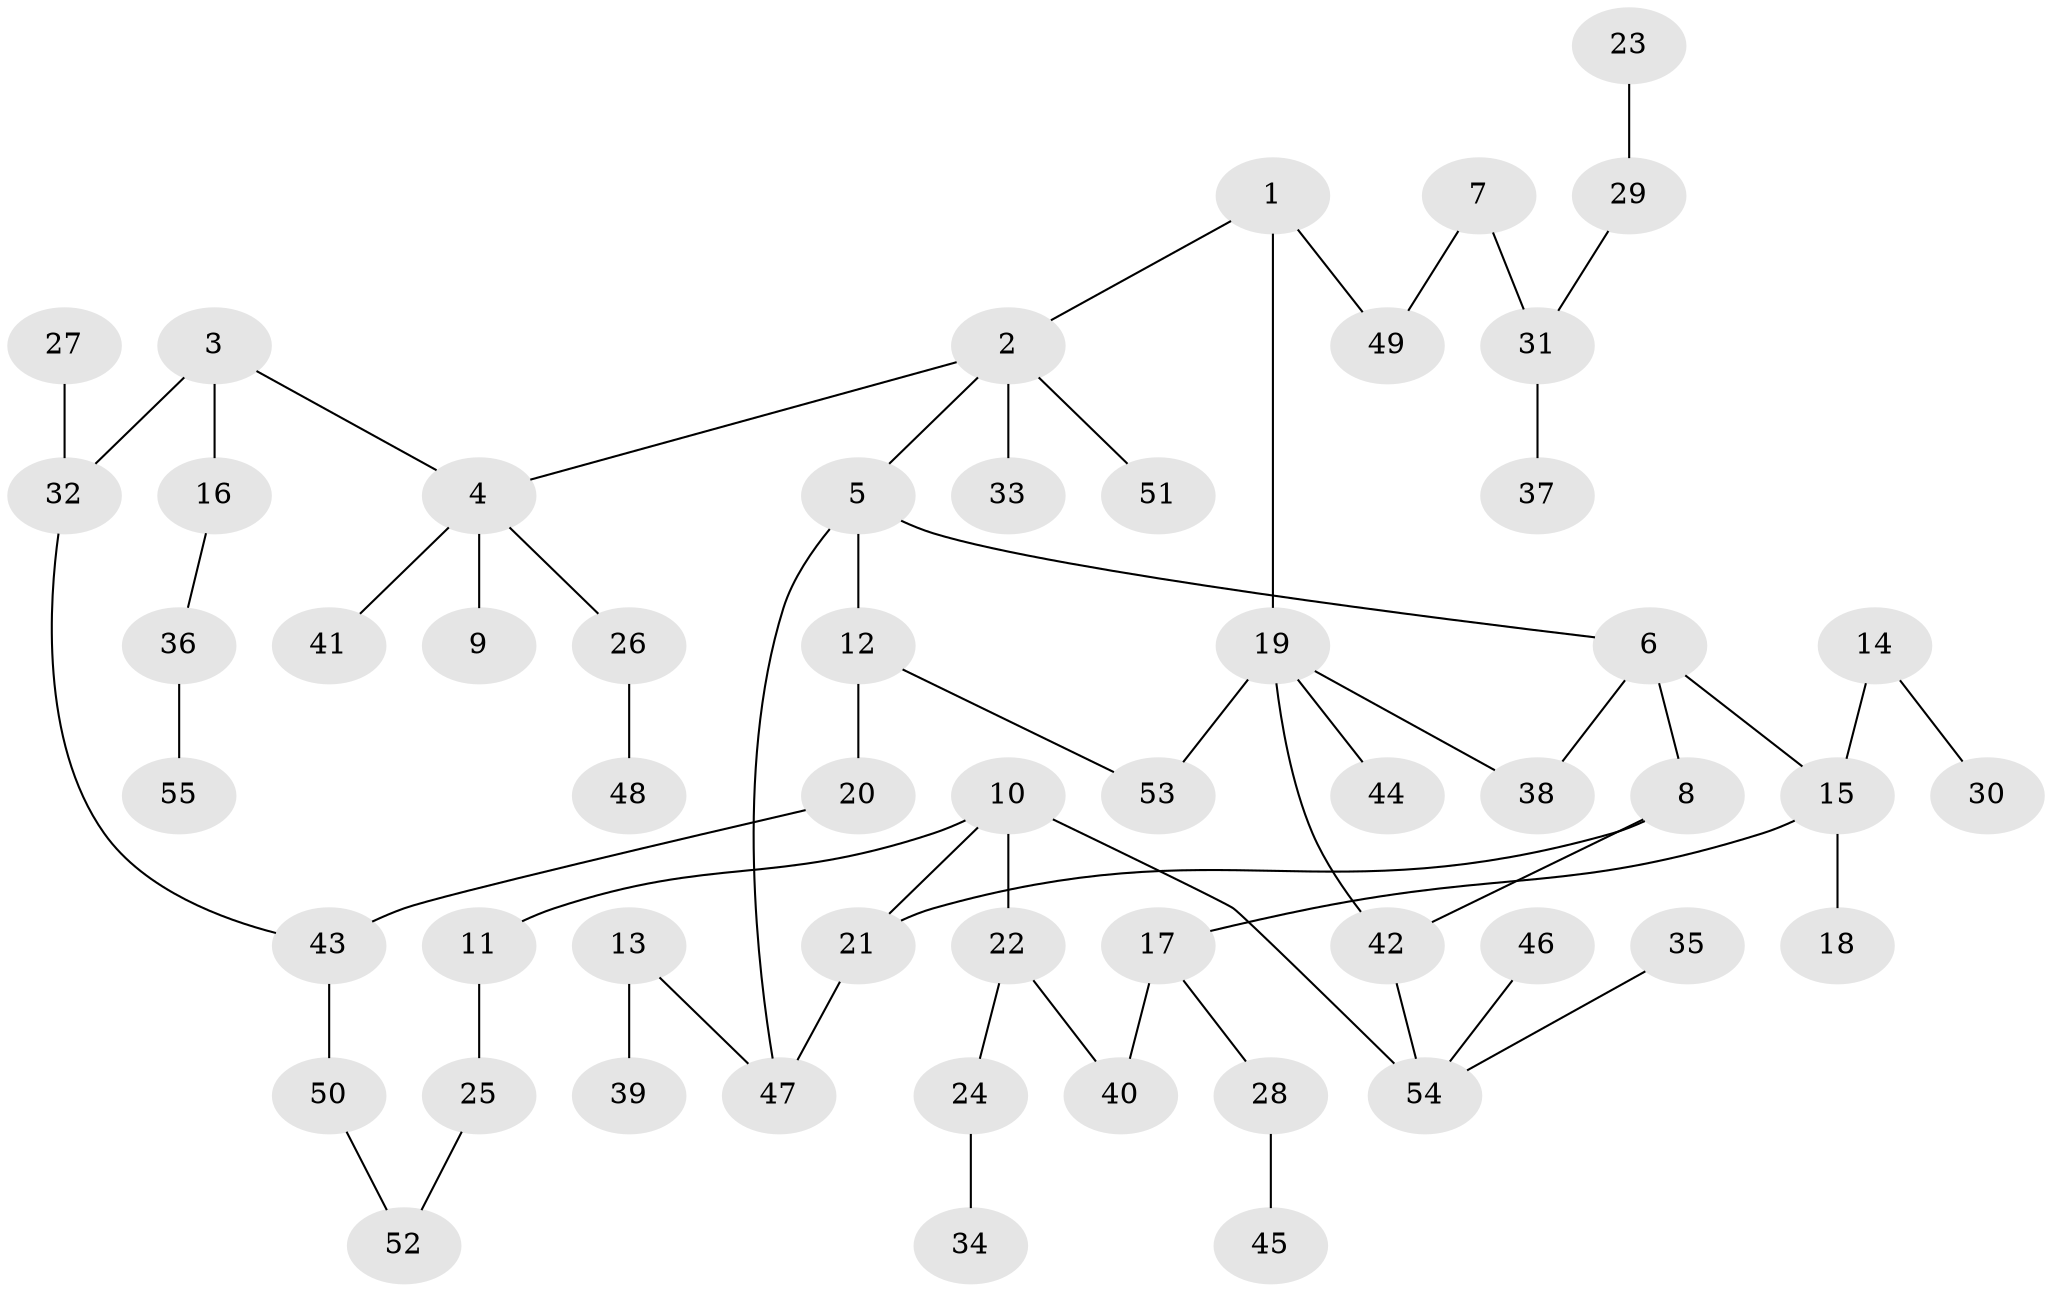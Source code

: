 // original degree distribution, {6: 0.02564102564102564, 3: 0.1794871794871795, 5: 0.05128205128205128, 2: 0.3076923076923077, 1: 0.358974358974359, 4: 0.07692307692307693}
// Generated by graph-tools (version 1.1) at 2025/36/03/04/25 23:36:08]
// undirected, 55 vertices, 62 edges
graph export_dot {
  node [color=gray90,style=filled];
  1;
  2;
  3;
  4;
  5;
  6;
  7;
  8;
  9;
  10;
  11;
  12;
  13;
  14;
  15;
  16;
  17;
  18;
  19;
  20;
  21;
  22;
  23;
  24;
  25;
  26;
  27;
  28;
  29;
  30;
  31;
  32;
  33;
  34;
  35;
  36;
  37;
  38;
  39;
  40;
  41;
  42;
  43;
  44;
  45;
  46;
  47;
  48;
  49;
  50;
  51;
  52;
  53;
  54;
  55;
  1 -- 2 [weight=1.0];
  1 -- 19 [weight=1.0];
  1 -- 49 [weight=1.0];
  2 -- 4 [weight=1.0];
  2 -- 5 [weight=1.0];
  2 -- 33 [weight=1.0];
  2 -- 51 [weight=1.0];
  3 -- 4 [weight=1.0];
  3 -- 16 [weight=1.0];
  3 -- 32 [weight=1.0];
  4 -- 9 [weight=1.0];
  4 -- 26 [weight=1.0];
  4 -- 41 [weight=1.0];
  5 -- 6 [weight=1.0];
  5 -- 12 [weight=1.0];
  5 -- 47 [weight=1.0];
  6 -- 8 [weight=1.0];
  6 -- 15 [weight=1.0];
  6 -- 38 [weight=1.0];
  7 -- 31 [weight=2.0];
  7 -- 49 [weight=1.0];
  8 -- 21 [weight=1.0];
  8 -- 42 [weight=1.0];
  10 -- 11 [weight=1.0];
  10 -- 21 [weight=1.0];
  10 -- 22 [weight=1.0];
  10 -- 54 [weight=1.0];
  11 -- 25 [weight=1.0];
  12 -- 20 [weight=1.0];
  12 -- 53 [weight=1.0];
  13 -- 39 [weight=1.0];
  13 -- 47 [weight=1.0];
  14 -- 15 [weight=1.0];
  14 -- 30 [weight=1.0];
  15 -- 17 [weight=1.0];
  15 -- 18 [weight=1.0];
  16 -- 36 [weight=1.0];
  17 -- 28 [weight=1.0];
  17 -- 40 [weight=1.0];
  19 -- 38 [weight=1.0];
  19 -- 42 [weight=2.0];
  19 -- 44 [weight=1.0];
  19 -- 53 [weight=1.0];
  20 -- 43 [weight=1.0];
  21 -- 47 [weight=1.0];
  22 -- 24 [weight=1.0];
  22 -- 40 [weight=1.0];
  23 -- 29 [weight=1.0];
  24 -- 34 [weight=1.0];
  25 -- 52 [weight=1.0];
  26 -- 48 [weight=1.0];
  27 -- 32 [weight=1.0];
  28 -- 45 [weight=1.0];
  29 -- 31 [weight=1.0];
  31 -- 37 [weight=1.0];
  32 -- 43 [weight=1.0];
  35 -- 54 [weight=1.0];
  36 -- 55 [weight=1.0];
  42 -- 54 [weight=1.0];
  43 -- 50 [weight=1.0];
  46 -- 54 [weight=1.0];
  50 -- 52 [weight=1.0];
}
